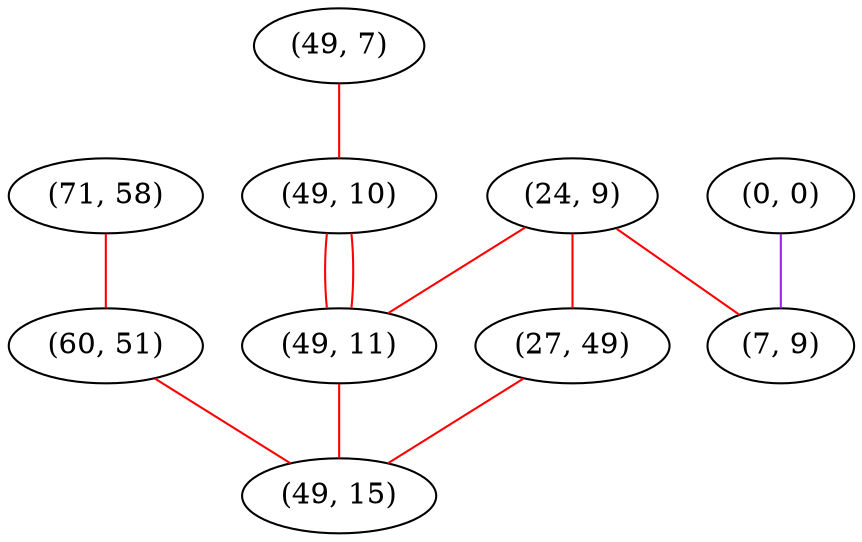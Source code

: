 graph "" {
"(24, 9)";
"(0, 0)";
"(71, 58)";
"(49, 7)";
"(49, 10)";
"(49, 11)";
"(27, 49)";
"(7, 9)";
"(60, 51)";
"(49, 15)";
"(24, 9)" -- "(27, 49)"  [color=red, key=0, weight=1];
"(24, 9)" -- "(49, 11)"  [color=red, key=0, weight=1];
"(24, 9)" -- "(7, 9)"  [color=red, key=0, weight=1];
"(0, 0)" -- "(7, 9)"  [color=purple, key=0, weight=4];
"(71, 58)" -- "(60, 51)"  [color=red, key=0, weight=1];
"(49, 7)" -- "(49, 10)"  [color=red, key=0, weight=1];
"(49, 10)" -- "(49, 11)"  [color=red, key=0, weight=1];
"(49, 10)" -- "(49, 11)"  [color=red, key=1, weight=1];
"(49, 11)" -- "(49, 15)"  [color=red, key=0, weight=1];
"(27, 49)" -- "(49, 15)"  [color=red, key=0, weight=1];
"(60, 51)" -- "(49, 15)"  [color=red, key=0, weight=1];
}
